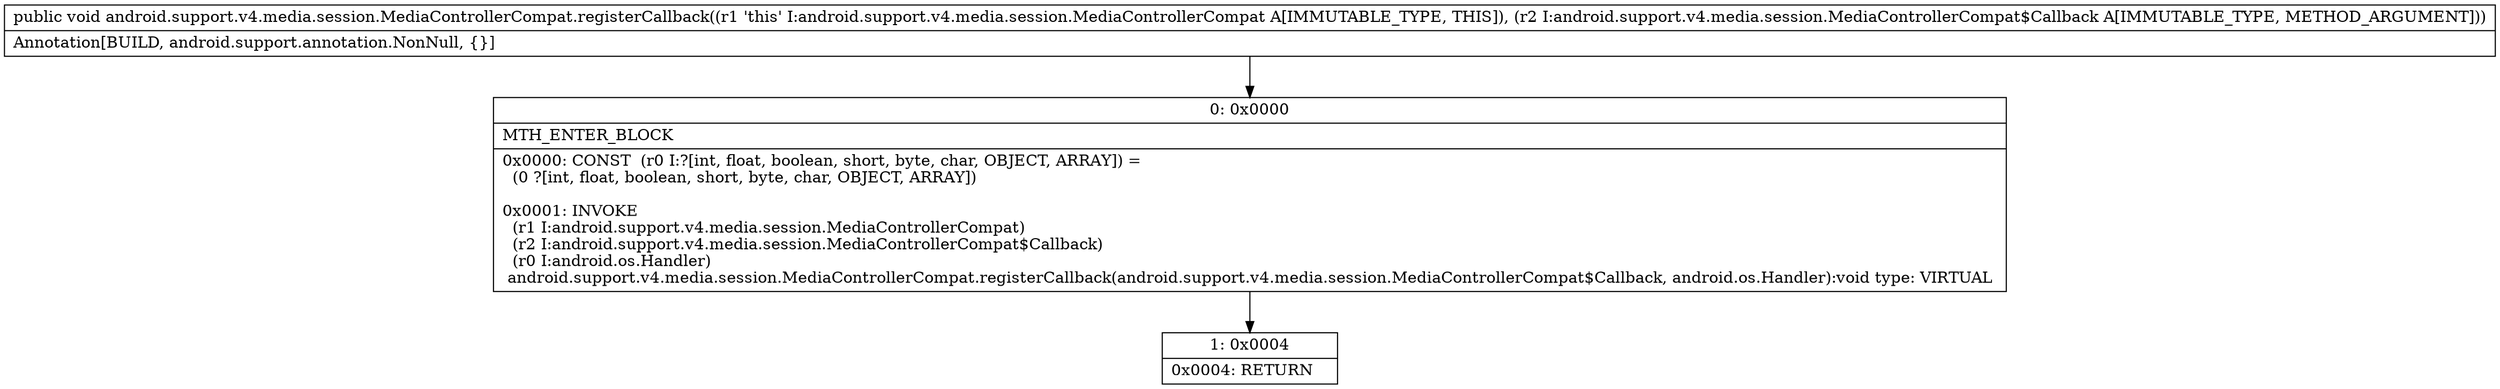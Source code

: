digraph "CFG forandroid.support.v4.media.session.MediaControllerCompat.registerCallback(Landroid\/support\/v4\/media\/session\/MediaControllerCompat$Callback;)V" {
Node_0 [shape=record,label="{0\:\ 0x0000|MTH_ENTER_BLOCK\l|0x0000: CONST  (r0 I:?[int, float, boolean, short, byte, char, OBJECT, ARRAY]) = \l  (0 ?[int, float, boolean, short, byte, char, OBJECT, ARRAY])\l \l0x0001: INVOKE  \l  (r1 I:android.support.v4.media.session.MediaControllerCompat)\l  (r2 I:android.support.v4.media.session.MediaControllerCompat$Callback)\l  (r0 I:android.os.Handler)\l android.support.v4.media.session.MediaControllerCompat.registerCallback(android.support.v4.media.session.MediaControllerCompat$Callback, android.os.Handler):void type: VIRTUAL \l}"];
Node_1 [shape=record,label="{1\:\ 0x0004|0x0004: RETURN   \l}"];
MethodNode[shape=record,label="{public void android.support.v4.media.session.MediaControllerCompat.registerCallback((r1 'this' I:android.support.v4.media.session.MediaControllerCompat A[IMMUTABLE_TYPE, THIS]), (r2 I:android.support.v4.media.session.MediaControllerCompat$Callback A[IMMUTABLE_TYPE, METHOD_ARGUMENT]))  | Annotation[BUILD, android.support.annotation.NonNull, \{\}]\l}"];
MethodNode -> Node_0;
Node_0 -> Node_1;
}


